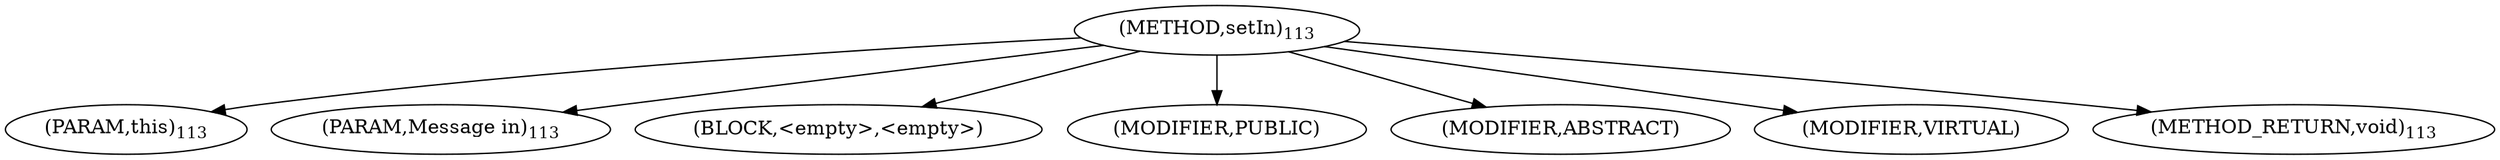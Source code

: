 digraph "setIn" {  
"97" [label = <(METHOD,setIn)<SUB>113</SUB>> ]
"98" [label = <(PARAM,this)<SUB>113</SUB>> ]
"99" [label = <(PARAM,Message in)<SUB>113</SUB>> ]
"100" [label = <(BLOCK,&lt;empty&gt;,&lt;empty&gt;)> ]
"101" [label = <(MODIFIER,PUBLIC)> ]
"102" [label = <(MODIFIER,ABSTRACT)> ]
"103" [label = <(MODIFIER,VIRTUAL)> ]
"104" [label = <(METHOD_RETURN,void)<SUB>113</SUB>> ]
  "97" -> "98" 
  "97" -> "99" 
  "97" -> "100" 
  "97" -> "101" 
  "97" -> "102" 
  "97" -> "103" 
  "97" -> "104" 
}
